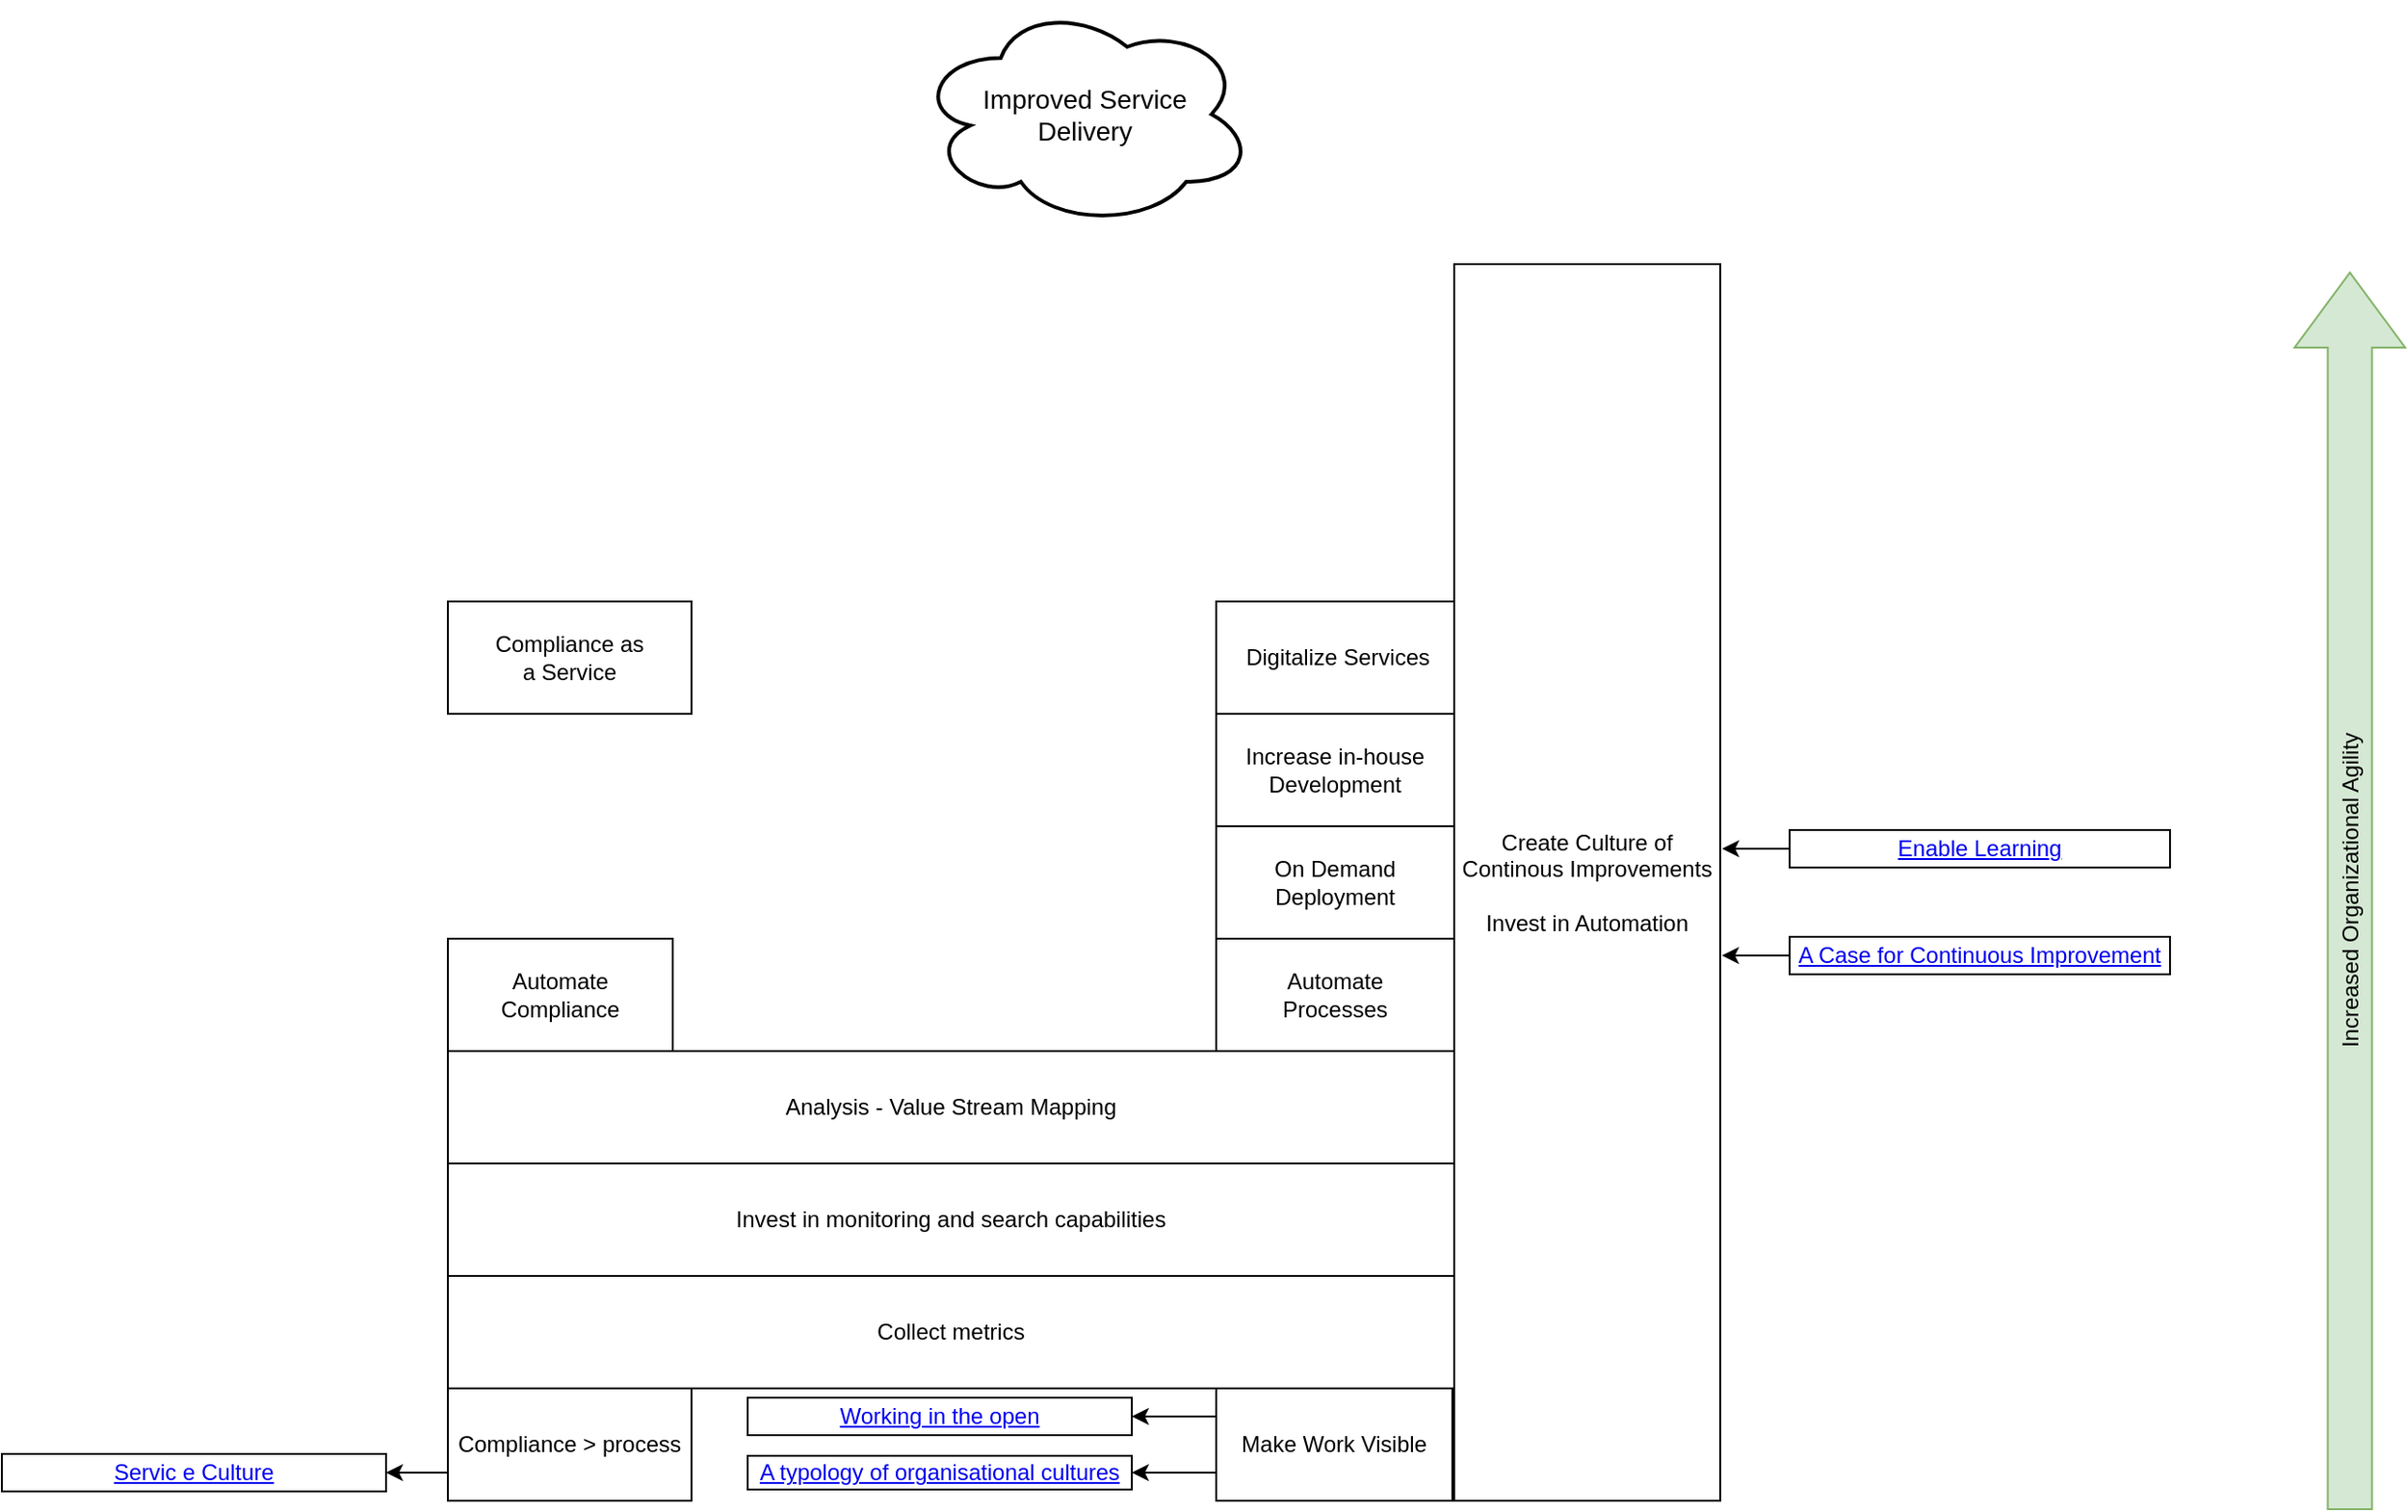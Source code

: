 <mxfile version="12.1.8" type="device" pages="1"><diagram id="nd4ZLJNKlhAcCul2f5Gq" name="Page-1"><mxGraphModel dx="2506" dy="2014" grid="1" gridSize="10" guides="1" tooltips="1" connect="1" arrows="1" fold="1" page="1" pageScale="1" pageWidth="850" pageHeight="1100" math="0" shadow="0"><root><mxCell id="0"/><mxCell id="1" parent="0"/><mxCell id="Zom9WSR05ROpc5c9EEct-1" value="&lt;div&gt;Improved Service &lt;br&gt;&lt;/div&gt;&lt;div&gt;Delivery&lt;/div&gt;" style="ellipse;shape=cloud;strokeWidth=2;fontSize=14;whiteSpace=wrap;html=1;align=center;" vertex="1" parent="1"><mxGeometry x="-310" y="-20" width="180" height="120" as="geometry"/></mxCell><mxCell id="Zom9WSR05ROpc5c9EEct-2" style="edgeStyle=orthogonalEdgeStyle;rounded=0;orthogonalLoop=1;jettySize=auto;html=1;exitX=0;exitY=0.75;exitDx=0;exitDy=0;entryX=1;entryY=0.5;entryDx=0;entryDy=0;" edge="1" parent="1" source="Zom9WSR05ROpc5c9EEct-4" target="Zom9WSR05ROpc5c9EEct-18"><mxGeometry relative="1" as="geometry"/></mxCell><mxCell id="Zom9WSR05ROpc5c9EEct-3" style="edgeStyle=orthogonalEdgeStyle;rounded=0;orthogonalLoop=1;jettySize=auto;html=1;exitX=0;exitY=0.25;exitDx=0;exitDy=0;entryX=1;entryY=0.5;entryDx=0;entryDy=0;" edge="1" parent="1" source="Zom9WSR05ROpc5c9EEct-4" target="Zom9WSR05ROpc5c9EEct-20"><mxGeometry relative="1" as="geometry"/></mxCell><mxCell id="Zom9WSR05ROpc5c9EEct-4" value="&lt;div&gt;Make Work Visible&lt;/div&gt;" style="rounded=0;whiteSpace=wrap;html=1;" vertex="1" parent="1"><mxGeometry x="-150" y="720" width="126" height="60" as="geometry"/></mxCell><mxCell id="Zom9WSR05ROpc5c9EEct-6" value="Collect metrics" style="rounded=0;whiteSpace=wrap;html=1;" vertex="1" parent="1"><mxGeometry x="-560" y="660" width="537" height="60" as="geometry"/></mxCell><mxCell id="Zom9WSR05ROpc5c9EEct-8" value="Invest in monitoring and search capabilities" style="rounded=0;whiteSpace=wrap;html=1;" vertex="1" parent="1"><mxGeometry x="-560" y="600" width="537" height="60" as="geometry"/></mxCell><mxCell id="Zom9WSR05ROpc5c9EEct-9" value="Analysis - Value Stream Mapping" style="rounded=0;whiteSpace=wrap;html=1;" vertex="1" parent="1"><mxGeometry x="-560" y="540" width="537" height="60" as="geometry"/></mxCell><mxCell id="Zom9WSR05ROpc5c9EEct-10" value="&lt;div&gt;Automate &lt;br&gt;&lt;/div&gt;&lt;div&gt;Processes&lt;/div&gt;" style="rounded=0;whiteSpace=wrap;html=1;" vertex="1" parent="1"><mxGeometry x="-150" y="480" width="127" height="60" as="geometry"/></mxCell><mxCell id="Zom9WSR05ROpc5c9EEct-15" value="On Demand Deployment" style="rounded=0;whiteSpace=wrap;html=1;" vertex="1" parent="1"><mxGeometry x="-150" y="420" width="127" height="60" as="geometry"/></mxCell><mxCell id="Zom9WSR05ROpc5c9EEct-16" value="Increase in-house Development" style="rounded=0;whiteSpace=wrap;html=1;" vertex="1" parent="1"><mxGeometry x="-150" y="360" width="127" height="60" as="geometry"/></mxCell><mxCell id="Zom9WSR05ROpc5c9EEct-18" value="&lt;a href=&quot;https://qualitysafety.bmj.com/content/qhc/13/suppl_2/ii22.full.pdf&quot;&gt;A typology of organisational cultures&lt;/a&gt;" style="rounded=0;whiteSpace=wrap;html=1;" vertex="1" parent="1"><mxGeometry x="-400" y="756" width="205" height="18" as="geometry"/></mxCell><mxCell id="Zom9WSR05ROpc5c9EEct-20" value="&lt;a href=&quot;https://sara-sabr.github.io/ITStrategy/how-to-contribute.html&quot;&gt;Working in the open&lt;/a&gt;" style="rounded=0;whiteSpace=wrap;html=1;" vertex="1" parent="1"><mxGeometry x="-400" y="725" width="205" height="20" as="geometry"/></mxCell><mxCell id="Zom9WSR05ROpc5c9EEct-28" style="edgeStyle=orthogonalEdgeStyle;rounded=0;orthogonalLoop=1;jettySize=auto;html=1;exitX=0;exitY=0.5;exitDx=0;exitDy=0;entryX=1.007;entryY=0.473;entryDx=0;entryDy=0;entryPerimeter=0;" edge="1" parent="1" source="Zom9WSR05ROpc5c9EEct-22" target="Zom9WSR05ROpc5c9EEct-13"><mxGeometry relative="1" as="geometry"/></mxCell><mxCell id="Zom9WSR05ROpc5c9EEct-22" value="&lt;a href=&quot;https://sara-sabr.github.io/ITStrategy/enable-learning.html&quot;&gt;Enable Learning&lt;/a&gt;" style="rounded=0;whiteSpace=wrap;html=1;" vertex="1" parent="1"><mxGeometry x="156" y="422" width="203" height="20" as="geometry"/></mxCell><mxCell id="Zom9WSR05ROpc5c9EEct-29" style="edgeStyle=orthogonalEdgeStyle;rounded=0;orthogonalLoop=1;jettySize=auto;html=1;exitX=0;exitY=0.5;exitDx=0;exitDy=0;entryX=1.006;entryY=0.56;entryDx=0;entryDy=0;entryPerimeter=0;" edge="1" parent="1" source="Zom9WSR05ROpc5c9EEct-23" target="Zom9WSR05ROpc5c9EEct-13"><mxGeometry relative="1" as="geometry"/></mxCell><mxCell id="Zom9WSR05ROpc5c9EEct-23" value="&lt;a href=&quot;https://sara-sabr.github.io/ITStrategy/2019/10/15/case-continuous-improvement.html&quot;&gt;A Case for Continuous Improvement&lt;/a&gt;" style="rounded=0;whiteSpace=wrap;html=1;" vertex="1" parent="1"><mxGeometry x="156" y="479" width="203" height="20" as="geometry"/></mxCell><mxCell id="Zom9WSR05ROpc5c9EEct-31" value="&lt;div&gt;Compliance as &lt;br&gt;&lt;/div&gt;&lt;div&gt;a Service&lt;/div&gt;" style="rounded=0;whiteSpace=wrap;html=1;" vertex="1" parent="1"><mxGeometry x="-560" y="300" width="130" height="60" as="geometry"/></mxCell><mxCell id="Zom9WSR05ROpc5c9EEct-36" style="edgeStyle=orthogonalEdgeStyle;rounded=0;orthogonalLoop=1;jettySize=auto;html=1;exitX=0;exitY=0.75;exitDx=0;exitDy=0;entryX=1;entryY=0.5;entryDx=0;entryDy=0;" edge="1" parent="1" source="Zom9WSR05ROpc5c9EEct-34" target="Zom9WSR05ROpc5c9EEct-35"><mxGeometry relative="1" as="geometry"/></mxCell><mxCell id="Zom9WSR05ROpc5c9EEct-34" value="&lt;div&gt;Compliance &amp;gt; process&lt;br&gt;&lt;/div&gt;" style="rounded=0;whiteSpace=wrap;html=1;" vertex="1" parent="1"><mxGeometry x="-560" y="720" width="130" height="60" as="geometry"/></mxCell><mxCell id="Zom9WSR05ROpc5c9EEct-35" value="&lt;a href=&quot;https://sara-sabr.github.io/ITStrategy/service-culture.html&quot;&gt;Servic e Culture&lt;/a&gt;" style="rounded=0;whiteSpace=wrap;html=1;" vertex="1" parent="1"><mxGeometry x="-798" y="755" width="205" height="20" as="geometry"/></mxCell><mxCell id="Zom9WSR05ROpc5c9EEct-37" value="Automate Compliance" style="rounded=0;whiteSpace=wrap;html=1;" vertex="1" parent="1"><mxGeometry x="-560" y="480" width="120" height="60" as="geometry"/></mxCell><mxCell id="Zom9WSR05ROpc5c9EEct-38" value="Digitalize Services" style="rounded=0;whiteSpace=wrap;html=1;" vertex="1" parent="1"><mxGeometry x="-150" y="300" width="130" height="60" as="geometry"/></mxCell><mxCell id="Zom9WSR05ROpc5c9EEct-13" value="&lt;div&gt;Create Culture of Continous Improvements&lt;/div&gt;&lt;div&gt;&lt;br&gt;&lt;/div&gt;&lt;div&gt;Invest in Automation&lt;br&gt;&lt;/div&gt;" style="rounded=0;whiteSpace=wrap;html=1;" vertex="1" parent="1"><mxGeometry x="-23" y="120" width="142" height="660" as="geometry"/></mxCell><mxCell id="Zom9WSR05ROpc5c9EEct-41" value="Increased Organizational Agility" style="html=1;shadow=0;dashed=0;align=center;verticalAlign=middle;shape=mxgraph.arrows2.arrow;dy=0.6;dx=40;notch=0;rotation=-90;fillColor=#d5e8d4;strokeColor=#82b366;" vertex="1" parent="1"><mxGeometry x="125" y="425" width="660" height="59" as="geometry"/></mxCell></root></mxGraphModel></diagram></mxfile>
